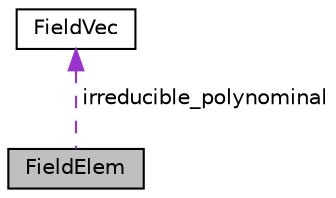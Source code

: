 digraph "FieldElem"
{
  edge [fontname="Helvetica",fontsize="10",labelfontname="Helvetica",labelfontsize="10"];
  node [fontname="Helvetica",fontsize="10",shape=record];
  Node1 [label="FieldElem",height=0.2,width=0.4,color="black", fillcolor="grey75", style="filled", fontcolor="black"];
  Node2 -> Node1 [dir="back",color="darkorchid3",fontsize="10",style="dashed",label=" irreducible_polynominal" ,fontname="Helvetica"];
  Node2 [label="FieldVec",height=0.2,width=0.4,color="black", fillcolor="white", style="filled",URL="$classFieldVec.html",tooltip="Основной класс. "];
}
